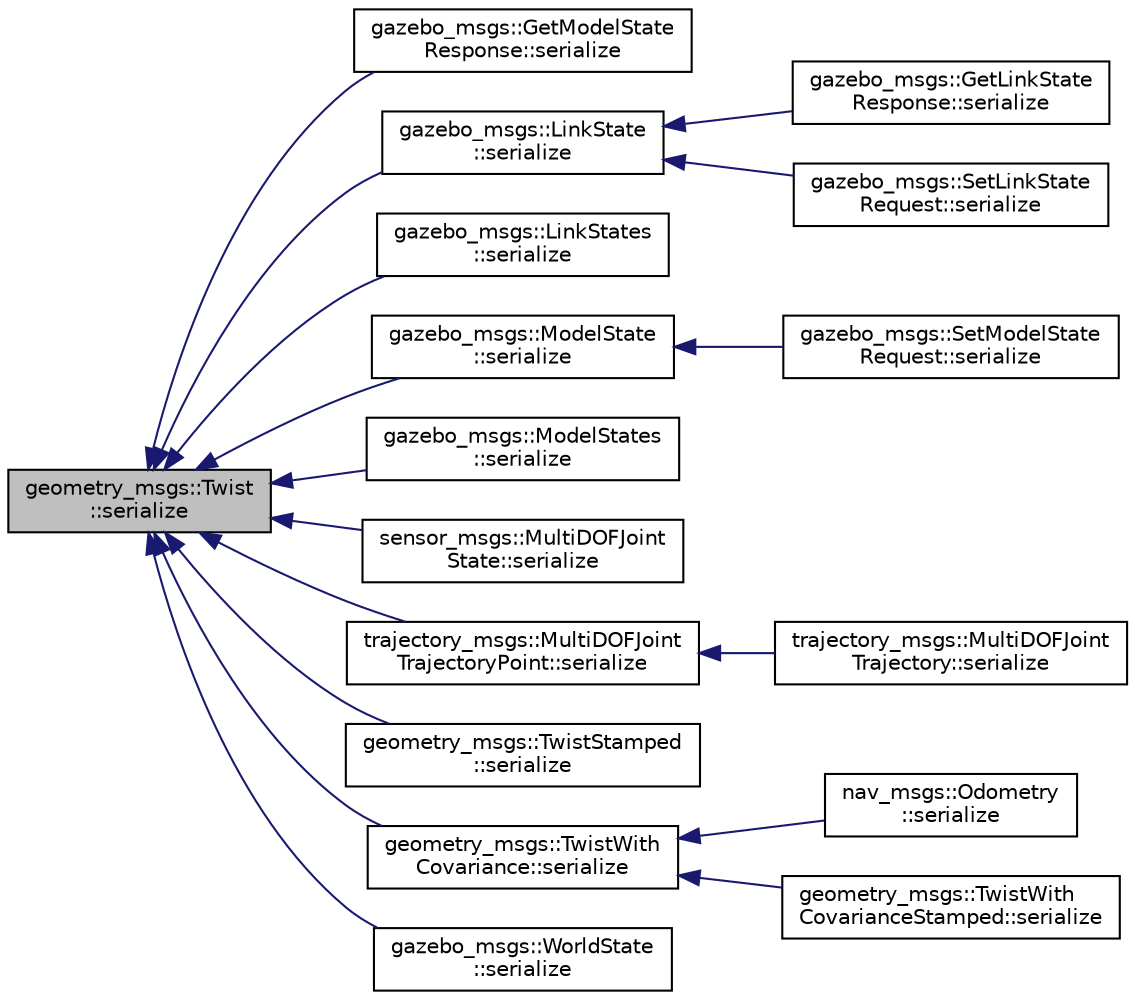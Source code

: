 digraph "geometry_msgs::Twist::serialize"
{
  edge [fontname="Helvetica",fontsize="10",labelfontname="Helvetica",labelfontsize="10"];
  node [fontname="Helvetica",fontsize="10",shape=record];
  rankdir="LR";
  Node1 [label="geometry_msgs::Twist\l::serialize",height=0.2,width=0.4,color="black", fillcolor="grey75", style="filled" fontcolor="black"];
  Node1 -> Node2 [dir="back",color="midnightblue",fontsize="10",style="solid",fontname="Helvetica"];
  Node2 [label="gazebo_msgs::GetModelState\lResponse::serialize",height=0.2,width=0.4,color="black", fillcolor="white", style="filled",URL="$classgazebo__msgs_1_1_get_model_state_response.html#adecda3e43fd03a9cf2ed6e53a4e4823f"];
  Node1 -> Node3 [dir="back",color="midnightblue",fontsize="10",style="solid",fontname="Helvetica"];
  Node3 [label="gazebo_msgs::LinkState\l::serialize",height=0.2,width=0.4,color="black", fillcolor="white", style="filled",URL="$classgazebo__msgs_1_1_link_state.html#a4b49828457d29c7b4dfcb0cb934087a1"];
  Node3 -> Node4 [dir="back",color="midnightblue",fontsize="10",style="solid",fontname="Helvetica"];
  Node4 [label="gazebo_msgs::GetLinkState\lResponse::serialize",height=0.2,width=0.4,color="black", fillcolor="white", style="filled",URL="$classgazebo__msgs_1_1_get_link_state_response.html#ad171e68bf9b115bd8cc8a6f8563b272b"];
  Node3 -> Node5 [dir="back",color="midnightblue",fontsize="10",style="solid",fontname="Helvetica"];
  Node5 [label="gazebo_msgs::SetLinkState\lRequest::serialize",height=0.2,width=0.4,color="black", fillcolor="white", style="filled",URL="$classgazebo__msgs_1_1_set_link_state_request.html#a661df78bb0080bd8b17fe5f206f522fe"];
  Node1 -> Node6 [dir="back",color="midnightblue",fontsize="10",style="solid",fontname="Helvetica"];
  Node6 [label="gazebo_msgs::LinkStates\l::serialize",height=0.2,width=0.4,color="black", fillcolor="white", style="filled",URL="$classgazebo__msgs_1_1_link_states.html#a90b009133b549e9ce9cf79df20976eed"];
  Node1 -> Node7 [dir="back",color="midnightblue",fontsize="10",style="solid",fontname="Helvetica"];
  Node7 [label="gazebo_msgs::ModelState\l::serialize",height=0.2,width=0.4,color="black", fillcolor="white", style="filled",URL="$classgazebo__msgs_1_1_model_state.html#a829e391d8bafff5ac5d352dee85d8583"];
  Node7 -> Node8 [dir="back",color="midnightblue",fontsize="10",style="solid",fontname="Helvetica"];
  Node8 [label="gazebo_msgs::SetModelState\lRequest::serialize",height=0.2,width=0.4,color="black", fillcolor="white", style="filled",URL="$classgazebo__msgs_1_1_set_model_state_request.html#af3531f1e517d58293e2384fe6f919dde"];
  Node1 -> Node9 [dir="back",color="midnightblue",fontsize="10",style="solid",fontname="Helvetica"];
  Node9 [label="gazebo_msgs::ModelStates\l::serialize",height=0.2,width=0.4,color="black", fillcolor="white", style="filled",URL="$classgazebo__msgs_1_1_model_states.html#ad95008cc25081cd1475156fceae14ec1"];
  Node1 -> Node10 [dir="back",color="midnightblue",fontsize="10",style="solid",fontname="Helvetica"];
  Node10 [label="sensor_msgs::MultiDOFJoint\lState::serialize",height=0.2,width=0.4,color="black", fillcolor="white", style="filled",URL="$classsensor__msgs_1_1_multi_d_o_f_joint_state.html#a6d318896c545c09bcb463b4d3066d331"];
  Node1 -> Node11 [dir="back",color="midnightblue",fontsize="10",style="solid",fontname="Helvetica"];
  Node11 [label="trajectory_msgs::MultiDOFJoint\lTrajectoryPoint::serialize",height=0.2,width=0.4,color="black", fillcolor="white", style="filled",URL="$classtrajectory__msgs_1_1_multi_d_o_f_joint_trajectory_point.html#af30b25913bb65e77102777ce3c8a6a47"];
  Node11 -> Node12 [dir="back",color="midnightblue",fontsize="10",style="solid",fontname="Helvetica"];
  Node12 [label="trajectory_msgs::MultiDOFJoint\lTrajectory::serialize",height=0.2,width=0.4,color="black", fillcolor="white", style="filled",URL="$classtrajectory__msgs_1_1_multi_d_o_f_joint_trajectory.html#a284fb63e9e681068ceff57d2c2c63d60"];
  Node1 -> Node13 [dir="back",color="midnightblue",fontsize="10",style="solid",fontname="Helvetica"];
  Node13 [label="geometry_msgs::TwistStamped\l::serialize",height=0.2,width=0.4,color="black", fillcolor="white", style="filled",URL="$classgeometry__msgs_1_1_twist_stamped.html#a6de03c9b9035adc3e988aa7dabc75185"];
  Node1 -> Node14 [dir="back",color="midnightblue",fontsize="10",style="solid",fontname="Helvetica"];
  Node14 [label="geometry_msgs::TwistWith\lCovariance::serialize",height=0.2,width=0.4,color="black", fillcolor="white", style="filled",URL="$classgeometry__msgs_1_1_twist_with_covariance.html#a0c2e8f02cc22da446148d914405cca7b"];
  Node14 -> Node15 [dir="back",color="midnightblue",fontsize="10",style="solid",fontname="Helvetica"];
  Node15 [label="nav_msgs::Odometry\l::serialize",height=0.2,width=0.4,color="black", fillcolor="white", style="filled",URL="$classnav__msgs_1_1_odometry.html#a4ce6cfcb047b727c731ecfb244b8df81"];
  Node14 -> Node16 [dir="back",color="midnightblue",fontsize="10",style="solid",fontname="Helvetica"];
  Node16 [label="geometry_msgs::TwistWith\lCovarianceStamped::serialize",height=0.2,width=0.4,color="black", fillcolor="white", style="filled",URL="$classgeometry__msgs_1_1_twist_with_covariance_stamped.html#a48c9910bf13418def2f8438a911e650b"];
  Node1 -> Node17 [dir="back",color="midnightblue",fontsize="10",style="solid",fontname="Helvetica"];
  Node17 [label="gazebo_msgs::WorldState\l::serialize",height=0.2,width=0.4,color="black", fillcolor="white", style="filled",URL="$classgazebo__msgs_1_1_world_state.html#a9068559088deb85a987b5ae6b5c18f3a"];
}
